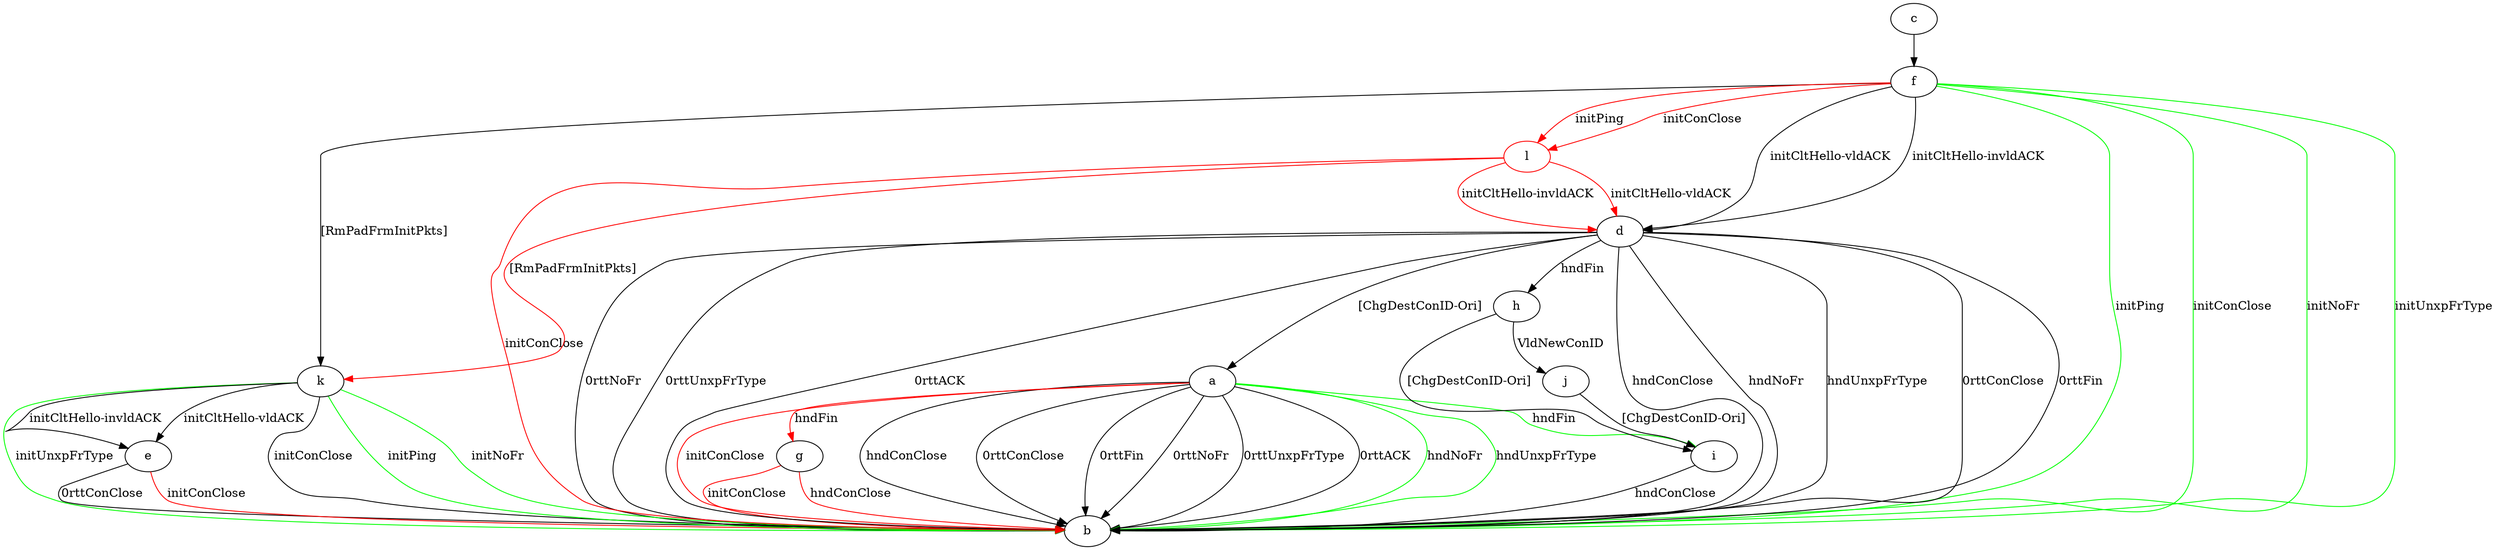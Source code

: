 digraph "" {
	a -> b	[key=0,
		label="hndConClose "];
	a -> b	[key=1,
		label="0rttConClose "];
	a -> b	[key=2,
		label="0rttFin "];
	a -> b	[key=3,
		label="0rttNoFr "];
	a -> b	[key=4,
		label="0rttUnxpFrType "];
	a -> b	[key=5,
		label="0rttACK "];
	a -> b	[key=6,
		color=green,
		label="hndNoFr "];
	a -> b	[key=7,
		color=green,
		label="hndUnxpFrType "];
	a -> b	[key=8,
		color=red,
		label="initConClose "];
	a -> g	[key=0,
		color=red,
		label="hndFin "];
	a -> i	[key=0,
		color=green,
		label="hndFin "];
	c -> f	[key=0];
	d -> a	[key=0,
		label="[ChgDestConID-Ori] "];
	d -> b	[key=0,
		label="hndConClose "];
	d -> b	[key=1,
		label="hndNoFr "];
	d -> b	[key=2,
		label="hndUnxpFrType "];
	d -> b	[key=3,
		label="0rttConClose "];
	d -> b	[key=4,
		label="0rttFin "];
	d -> b	[key=5,
		label="0rttNoFr "];
	d -> b	[key=6,
		label="0rttUnxpFrType "];
	d -> b	[key=7,
		label="0rttACK "];
	d -> h	[key=0,
		label="hndFin "];
	e -> b	[key=0,
		label="0rttConClose "];
	e -> b	[key=1,
		color=red,
		label="initConClose "];
	f -> b	[key=0,
		color=green,
		label="initPing "];
	f -> b	[key=1,
		color=green,
		label="initConClose "];
	f -> b	[key=2,
		color=green,
		label="initNoFr "];
	f -> b	[key=3,
		color=green,
		label="initUnxpFrType "];
	f -> d	[key=0,
		label="initCltHello-vldACK "];
	f -> d	[key=1,
		label="initCltHello-invldACK "];
	f -> k	[key=0,
		label="[RmPadFrmInitPkts] "];
	l	[color=red];
	f -> l	[key=0,
		color=red,
		label="initPing "];
	f -> l	[key=1,
		color=red,
		label="initConClose "];
	g -> b	[key=0,
		color=red,
		label="initConClose "];
	g -> b	[key=1,
		color=red,
		label="hndConClose "];
	h -> i	[key=0,
		label="[ChgDestConID-Ori] "];
	h -> j	[key=0,
		label="VldNewConID "];
	i -> b	[key=0,
		label="hndConClose "];
	j -> i	[key=0,
		label="[ChgDestConID-Ori] "];
	k -> b	[key=0,
		label="initConClose "];
	k -> b	[key=1,
		color=green,
		label="initPing "];
	k -> b	[key=2,
		color=green,
		label="initNoFr "];
	k -> b	[key=3,
		color=green,
		label="initUnxpFrType "];
	k -> e	[key=0,
		label="initCltHello-vldACK "];
	k -> e	[key=1,
		label="initCltHello-invldACK "];
	l -> b	[key=0,
		color=red,
		label="initConClose "];
	l -> d	[key=0,
		color=red,
		label="initCltHello-vldACK "];
	l -> d	[key=1,
		color=red,
		label="initCltHello-invldACK "];
	l -> k	[key=0,
		color=red,
		label="[RmPadFrmInitPkts] "];
}
